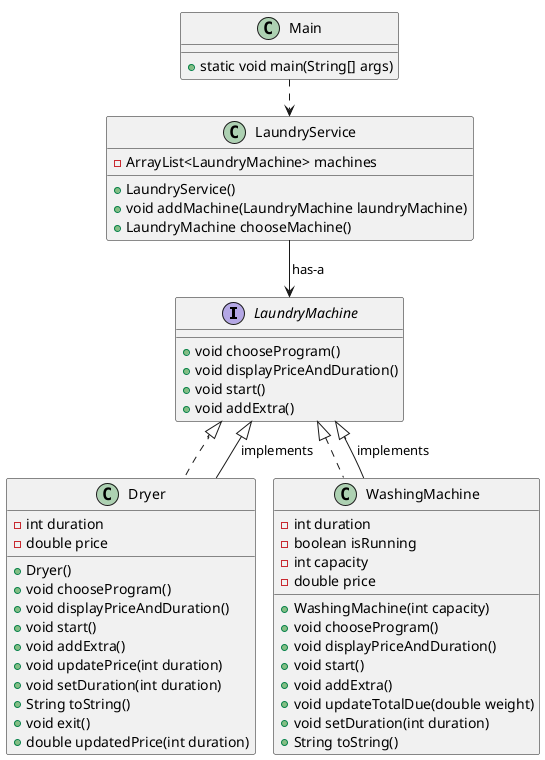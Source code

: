 @startuml
!pragma layout smetana

interface LaundryMachine{

    + void chooseProgram()
    + void displayPriceAndDuration()
    + void start()
    + void addExtra()

}

class Dryer implements LaundryMachine{

    - int duration
    - double price

    + Dryer()
    + void chooseProgram()
    + void displayPriceAndDuration()
    + void start()
    + void addExtra()
    + void updatePrice(int duration)
    + void setDuration(int duration)
    + String toString()
    + void exit()
    + double updatedPrice(int duration)

}

class WashingMachine implements LaundryMachine{

    - int duration
    - boolean isRunning
    - int capacity
    - double price

    + WashingMachine(int capacity)
    + void chooseProgram()
    + void displayPriceAndDuration()
    + void start()
    + void addExtra()
    + void updateTotalDue(double weight)
    + void setDuration(int duration)
    + String toString()

}

class LaundryService{

    - ArrayList<LaundryMachine> machines

    + LaundryService()
    + void addMachine(LaundryMachine laundryMachine)
    + LaundryMachine chooseMachine()

}

class Main{

    + static void main(String[] args)

}

LaundryMachine <|-- Dryer : implements
LaundryMachine <|-- WashingMachine : implements
Main ..> LaundryService
LaundryService --> LaundryMachine : has-a

@enduml
